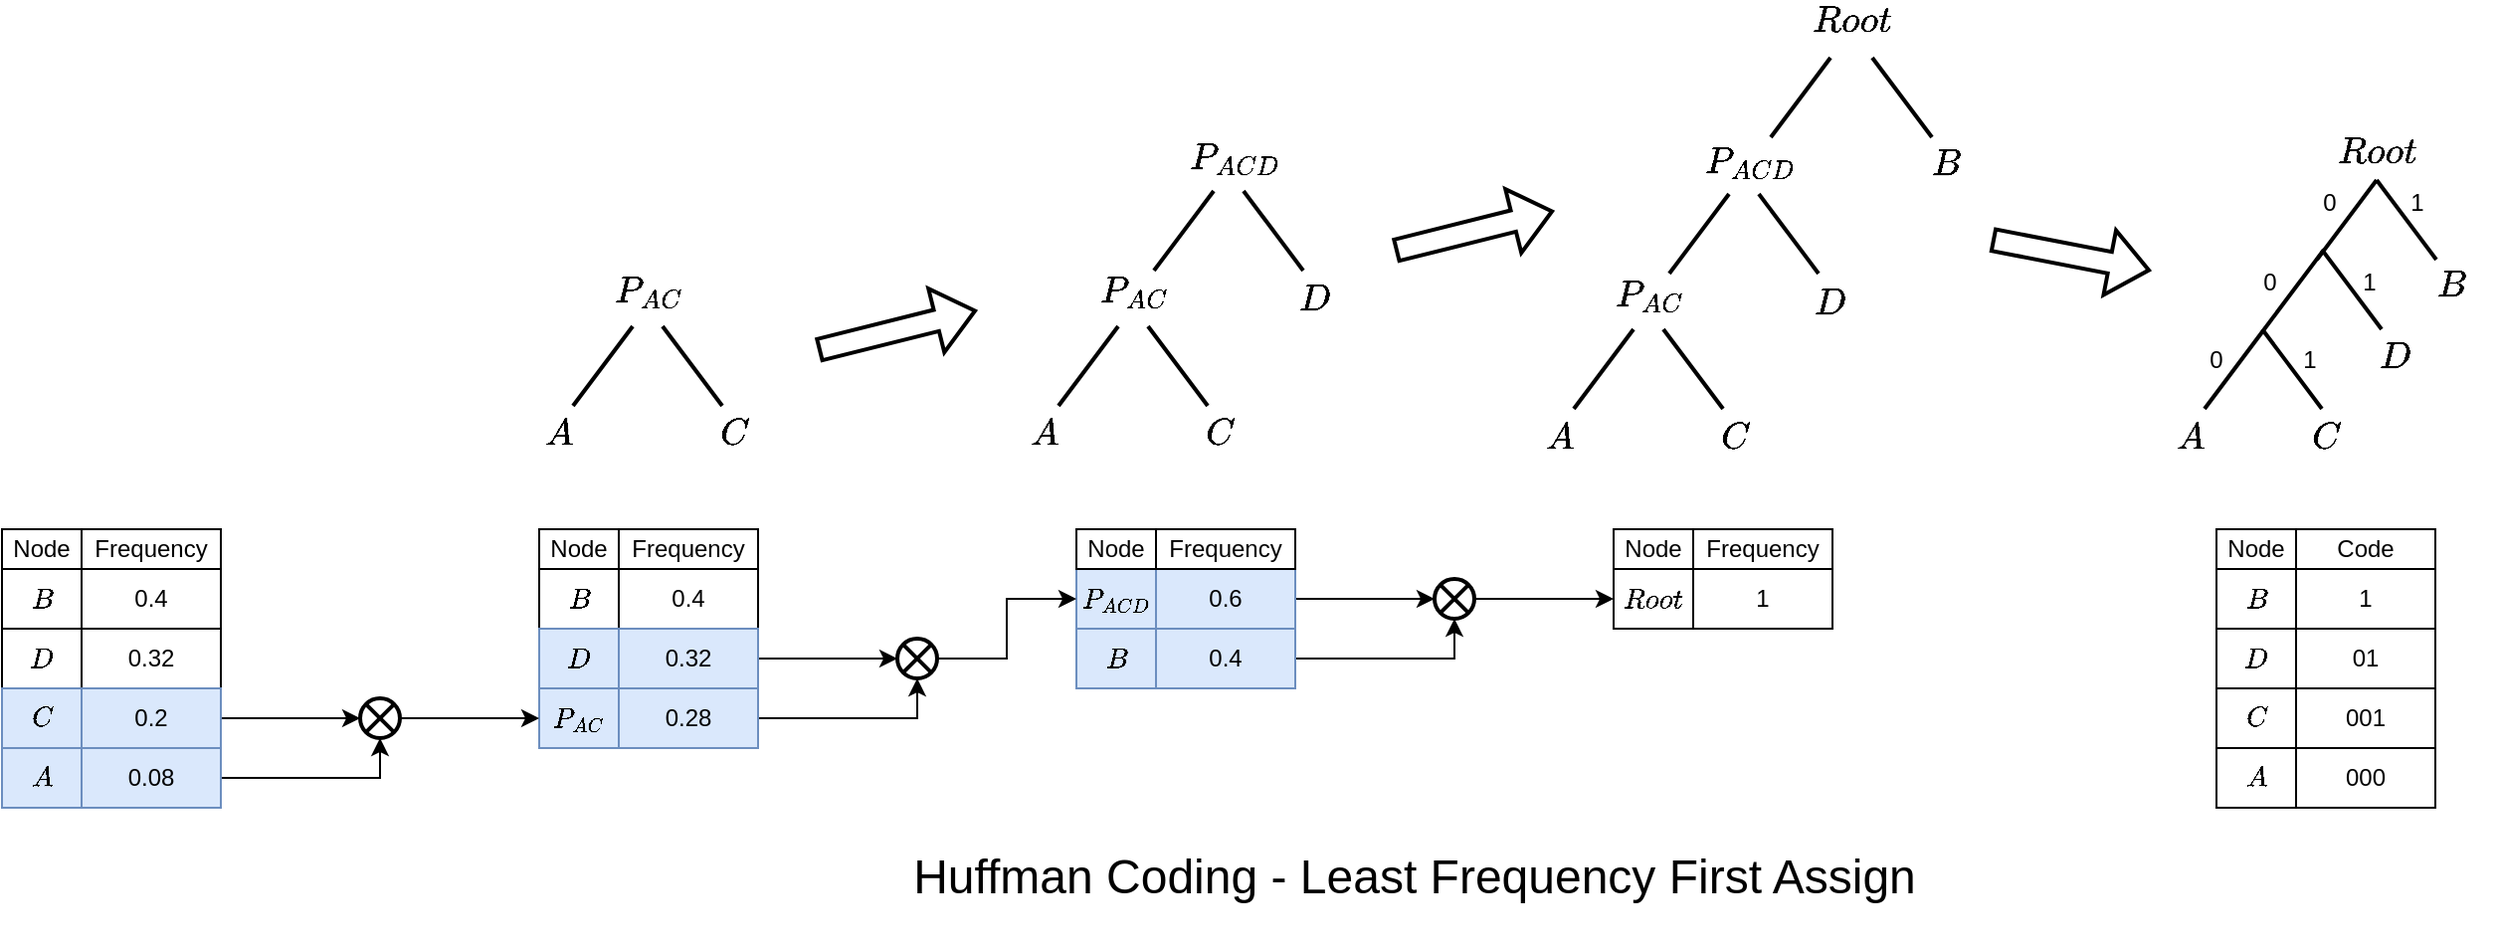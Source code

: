 <mxfile version="24.7.8">
  <diagram name="Page-1" id="tfp2UGdKKr5tNkB89Sjf">
    <mxGraphModel dx="2122" dy="768" grid="1" gridSize="10" guides="1" tooltips="1" connect="1" arrows="1" fold="1" page="1" pageScale="1" pageWidth="827" pageHeight="1169" math="1" shadow="0">
      <root>
        <mxCell id="0" />
        <mxCell id="1" parent="0" />
        <mxCell id="AGZa29YLZwoFYHeKe63N-1" value="" style="endArrow=none;html=1;rounded=0;strokeWidth=2;" parent="1" edge="1">
          <mxGeometry width="50" height="50" relative="1" as="geometry">
            <mxPoint x="187" y="298" as="sourcePoint" />
            <mxPoint x="217" y="258" as="targetPoint" />
          </mxGeometry>
        </mxCell>
        <mxCell id="AGZa29YLZwoFYHeKe63N-17" value="$$B$$" style="rounded=0;whiteSpace=wrap;html=1;" parent="1" vertex="1">
          <mxGeometry x="-100" y="380" width="40" height="30" as="geometry" />
        </mxCell>
        <mxCell id="AGZa29YLZwoFYHeKe63N-18" value="0.4" style="rounded=0;whiteSpace=wrap;html=1;" parent="1" vertex="1">
          <mxGeometry x="-60" y="380" width="70" height="30" as="geometry" />
        </mxCell>
        <mxCell id="AGZa29YLZwoFYHeKe63N-19" value="$$D$$" style="rounded=0;whiteSpace=wrap;html=1;" parent="1" vertex="1">
          <mxGeometry x="-100" y="410" width="40" height="30" as="geometry" />
        </mxCell>
        <mxCell id="AGZa29YLZwoFYHeKe63N-20" value="0.32" style="rounded=0;whiteSpace=wrap;html=1;" parent="1" vertex="1">
          <mxGeometry x="-60" y="410" width="70" height="30" as="geometry" />
        </mxCell>
        <mxCell id="AGZa29YLZwoFYHeKe63N-21" value="$$C$$" style="rounded=0;whiteSpace=wrap;html=1;fillColor=#dae8fc;strokeColor=#6c8ebf;" parent="1" vertex="1">
          <mxGeometry x="-100" y="440" width="40" height="30" as="geometry" />
        </mxCell>
        <mxCell id="AGZa29YLZwoFYHeKe63N-57" style="edgeStyle=orthogonalEdgeStyle;rounded=0;orthogonalLoop=1;jettySize=auto;html=1;exitX=1;exitY=0.5;exitDx=0;exitDy=0;entryX=0;entryY=0.5;entryDx=0;entryDy=0;" parent="1" source="AGZa29YLZwoFYHeKe63N-22" target="AGZa29YLZwoFYHeKe63N-55" edge="1">
          <mxGeometry relative="1" as="geometry" />
        </mxCell>
        <mxCell id="AGZa29YLZwoFYHeKe63N-22" value="0.2" style="rounded=0;whiteSpace=wrap;html=1;fillColor=#dae8fc;strokeColor=#6c8ebf;" parent="1" vertex="1">
          <mxGeometry x="-60" y="440" width="70" height="30" as="geometry" />
        </mxCell>
        <mxCell id="AGZa29YLZwoFYHeKe63N-23" value="$$A$$" style="rounded=0;whiteSpace=wrap;html=1;fillColor=#dae8fc;strokeColor=#6c8ebf;" parent="1" vertex="1">
          <mxGeometry x="-100" y="470" width="40" height="30" as="geometry" />
        </mxCell>
        <mxCell id="AGZa29YLZwoFYHeKe63N-56" style="edgeStyle=orthogonalEdgeStyle;rounded=0;orthogonalLoop=1;jettySize=auto;html=1;exitX=1;exitY=0.5;exitDx=0;exitDy=0;entryX=0.5;entryY=1;entryDx=0;entryDy=0;" parent="1" source="AGZa29YLZwoFYHeKe63N-24" target="AGZa29YLZwoFYHeKe63N-55" edge="1">
          <mxGeometry relative="1" as="geometry" />
        </mxCell>
        <mxCell id="AGZa29YLZwoFYHeKe63N-24" value="0.08" style="rounded=0;whiteSpace=wrap;html=1;fillColor=#dae8fc;strokeColor=#6c8ebf;" parent="1" vertex="1">
          <mxGeometry x="-60" y="470" width="70" height="30" as="geometry" />
        </mxCell>
        <mxCell id="AGZa29YLZwoFYHeKe63N-25" value="Node" style="rounded=0;whiteSpace=wrap;html=1;" parent="1" vertex="1">
          <mxGeometry x="-100" y="360" width="40" height="20" as="geometry" />
        </mxCell>
        <mxCell id="AGZa29YLZwoFYHeKe63N-26" value="Frequency" style="rounded=0;whiteSpace=wrap;html=1;" parent="1" vertex="1">
          <mxGeometry x="-60" y="360" width="70" height="20" as="geometry" />
        </mxCell>
        <mxCell id="AGZa29YLZwoFYHeKe63N-31" value="$$A$$" style="text;html=1;align=center;verticalAlign=middle;whiteSpace=wrap;rounded=0;fontSize=16;" parent="1" vertex="1">
          <mxGeometry x="170" y="302" width="20" height="20" as="geometry" />
        </mxCell>
        <mxCell id="AGZa29YLZwoFYHeKe63N-33" value="" style="endArrow=none;html=1;rounded=0;strokeWidth=2;" parent="1" edge="1">
          <mxGeometry width="50" height="50" relative="1" as="geometry">
            <mxPoint x="262" y="298" as="sourcePoint" />
            <mxPoint x="232" y="258" as="targetPoint" />
          </mxGeometry>
        </mxCell>
        <mxCell id="AGZa29YLZwoFYHeKe63N-34" value="$$C$$" style="text;html=1;align=center;verticalAlign=middle;whiteSpace=wrap;rounded=0;fontSize=16;" parent="1" vertex="1">
          <mxGeometry x="260" y="302" width="17" height="20" as="geometry" />
        </mxCell>
        <mxCell id="AGZa29YLZwoFYHeKe63N-35" value="$$P_{AC}$$" style="text;html=1;align=center;verticalAlign=middle;whiteSpace=wrap;rounded=0;fontSize=16;" parent="1" vertex="1">
          <mxGeometry x="215" y="230" width="20" height="20" as="geometry" />
        </mxCell>
        <mxCell id="AGZa29YLZwoFYHeKe63N-37" value="" style="endArrow=none;html=1;rounded=0;strokeWidth=2;" parent="1" edge="1">
          <mxGeometry width="50" height="50" relative="1" as="geometry">
            <mxPoint x="431" y="298" as="sourcePoint" />
            <mxPoint x="461" y="258" as="targetPoint" />
          </mxGeometry>
        </mxCell>
        <mxCell id="AGZa29YLZwoFYHeKe63N-38" value="$$A$$" style="text;html=1;align=center;verticalAlign=middle;whiteSpace=wrap;rounded=0;fontSize=16;" parent="1" vertex="1">
          <mxGeometry x="414" y="302" width="20" height="20" as="geometry" />
        </mxCell>
        <mxCell id="AGZa29YLZwoFYHeKe63N-39" value="" style="endArrow=none;html=1;rounded=0;strokeWidth=2;" parent="1" edge="1">
          <mxGeometry width="50" height="50" relative="1" as="geometry">
            <mxPoint x="506" y="298" as="sourcePoint" />
            <mxPoint x="476" y="258" as="targetPoint" />
          </mxGeometry>
        </mxCell>
        <mxCell id="AGZa29YLZwoFYHeKe63N-40" value="$$C$$" style="text;html=1;align=center;verticalAlign=middle;whiteSpace=wrap;rounded=0;fontSize=16;" parent="1" vertex="1">
          <mxGeometry x="504" y="302" width="17" height="20" as="geometry" />
        </mxCell>
        <mxCell id="AGZa29YLZwoFYHeKe63N-41" value="$$P_{AC}$$" style="text;html=1;align=center;verticalAlign=middle;whiteSpace=wrap;rounded=0;fontSize=16;" parent="1" vertex="1">
          <mxGeometry x="459" y="230" width="20" height="20" as="geometry" />
        </mxCell>
        <mxCell id="AGZa29YLZwoFYHeKe63N-42" value="$$B$$" style="rounded=0;whiteSpace=wrap;html=1;" parent="1" vertex="1">
          <mxGeometry x="170" y="380" width="40" height="30" as="geometry" />
        </mxCell>
        <mxCell id="AGZa29YLZwoFYHeKe63N-43" value="0.4" style="rounded=0;whiteSpace=wrap;html=1;" parent="1" vertex="1">
          <mxGeometry x="210" y="380" width="70" height="30" as="geometry" />
        </mxCell>
        <mxCell id="AGZa29YLZwoFYHeKe63N-44" value="$$D$$" style="rounded=0;whiteSpace=wrap;html=1;fillColor=#dae8fc;strokeColor=#6c8ebf;" parent="1" vertex="1">
          <mxGeometry x="170" y="410" width="40" height="30" as="geometry" />
        </mxCell>
        <mxCell id="AGZa29YLZwoFYHeKe63N-75" style="edgeStyle=orthogonalEdgeStyle;rounded=0;orthogonalLoop=1;jettySize=auto;html=1;exitX=1;exitY=0.5;exitDx=0;exitDy=0;entryX=0;entryY=0.5;entryDx=0;entryDy=0;" parent="1" source="AGZa29YLZwoFYHeKe63N-45" target="AGZa29YLZwoFYHeKe63N-72" edge="1">
          <mxGeometry relative="1" as="geometry" />
        </mxCell>
        <mxCell id="AGZa29YLZwoFYHeKe63N-45" value="0.32" style="rounded=0;whiteSpace=wrap;html=1;fillColor=#dae8fc;strokeColor=#6c8ebf;" parent="1" vertex="1">
          <mxGeometry x="210" y="410" width="70" height="30" as="geometry" />
        </mxCell>
        <mxCell id="AGZa29YLZwoFYHeKe63N-50" value="Node" style="rounded=0;whiteSpace=wrap;html=1;" parent="1" vertex="1">
          <mxGeometry x="170" y="360" width="40" height="20" as="geometry" />
        </mxCell>
        <mxCell id="AGZa29YLZwoFYHeKe63N-51" value="Frequency" style="rounded=0;whiteSpace=wrap;html=1;" parent="1" vertex="1">
          <mxGeometry x="210" y="360" width="70" height="20" as="geometry" />
        </mxCell>
        <mxCell id="AGZa29YLZwoFYHeKe63N-52" value="$$P_{AC}$$" style="rounded=0;whiteSpace=wrap;html=1;fillColor=#dae8fc;strokeColor=#6c8ebf;" parent="1" vertex="1">
          <mxGeometry x="170" y="440" width="40" height="30" as="geometry" />
        </mxCell>
        <mxCell id="AGZa29YLZwoFYHeKe63N-76" style="edgeStyle=orthogonalEdgeStyle;rounded=0;orthogonalLoop=1;jettySize=auto;html=1;exitX=1;exitY=0.5;exitDx=0;exitDy=0;entryX=0.5;entryY=1;entryDx=0;entryDy=0;" parent="1" source="AGZa29YLZwoFYHeKe63N-54" target="AGZa29YLZwoFYHeKe63N-72" edge="1">
          <mxGeometry relative="1" as="geometry" />
        </mxCell>
        <mxCell id="AGZa29YLZwoFYHeKe63N-54" value="0.28" style="rounded=0;whiteSpace=wrap;html=1;fillColor=#dae8fc;strokeColor=#6c8ebf;" parent="1" vertex="1">
          <mxGeometry x="210" y="440" width="70" height="30" as="geometry" />
        </mxCell>
        <mxCell id="AGZa29YLZwoFYHeKe63N-58" style="edgeStyle=orthogonalEdgeStyle;rounded=0;orthogonalLoop=1;jettySize=auto;html=1;exitX=1;exitY=0.5;exitDx=0;exitDy=0;entryX=0;entryY=0.5;entryDx=0;entryDy=0;" parent="1" source="AGZa29YLZwoFYHeKe63N-55" target="AGZa29YLZwoFYHeKe63N-52" edge="1">
          <mxGeometry relative="1" as="geometry" />
        </mxCell>
        <mxCell id="AGZa29YLZwoFYHeKe63N-55" value="" style="shape=sumEllipse;perimeter=ellipsePerimeter;whiteSpace=wrap;html=1;backgroundOutline=1;strokeWidth=2;" parent="1" vertex="1">
          <mxGeometry x="80" y="445" width="20" height="20" as="geometry" />
        </mxCell>
        <mxCell id="AGZa29YLZwoFYHeKe63N-59" value="$$P_{ACD}$$" style="text;html=1;align=center;verticalAlign=middle;whiteSpace=wrap;rounded=0;fontSize=16;" parent="1" vertex="1">
          <mxGeometry x="510" y="163" width="20" height="20" as="geometry" />
        </mxCell>
        <mxCell id="AGZa29YLZwoFYHeKe63N-60" value="" style="endArrow=none;html=1;rounded=0;strokeWidth=2;" parent="1" edge="1">
          <mxGeometry width="50" height="50" relative="1" as="geometry">
            <mxPoint x="479" y="230" as="sourcePoint" />
            <mxPoint x="509" y="190" as="targetPoint" />
          </mxGeometry>
        </mxCell>
        <mxCell id="AGZa29YLZwoFYHeKe63N-61" value="" style="endArrow=none;html=1;rounded=0;strokeWidth=2;" parent="1" edge="1">
          <mxGeometry width="50" height="50" relative="1" as="geometry">
            <mxPoint x="554" y="230" as="sourcePoint" />
            <mxPoint x="524" y="190" as="targetPoint" />
          </mxGeometry>
        </mxCell>
        <mxCell id="AGZa29YLZwoFYHeKe63N-62" value="$$D$$" style="text;html=1;align=center;verticalAlign=middle;whiteSpace=wrap;rounded=0;fontSize=16;" parent="1" vertex="1">
          <mxGeometry x="551" y="234" width="17" height="20" as="geometry" />
        </mxCell>
        <mxCell id="AGZa29YLZwoFYHeKe63N-64" value="$$B$$" style="rounded=0;whiteSpace=wrap;html=1;strokeColor=#6c8ebf;fillColor=#dae8fc;" parent="1" vertex="1">
          <mxGeometry x="440" y="410" width="40" height="30" as="geometry" />
        </mxCell>
        <mxCell id="AGZa29YLZwoFYHeKe63N-108" style="edgeStyle=orthogonalEdgeStyle;rounded=0;orthogonalLoop=1;jettySize=auto;html=1;exitX=1;exitY=0.5;exitDx=0;exitDy=0;entryX=0.5;entryY=1;entryDx=0;entryDy=0;" parent="1" source="AGZa29YLZwoFYHeKe63N-65" target="AGZa29YLZwoFYHeKe63N-106" edge="1">
          <mxGeometry relative="1" as="geometry" />
        </mxCell>
        <mxCell id="AGZa29YLZwoFYHeKe63N-65" value="0.4" style="rounded=0;whiteSpace=wrap;html=1;strokeColor=#6c8ebf;fillColor=#dae8fc;" parent="1" vertex="1">
          <mxGeometry x="480" y="410" width="70" height="30" as="geometry" />
        </mxCell>
        <mxCell id="AGZa29YLZwoFYHeKe63N-66" value="$$P_{ACD}$$" style="rounded=0;whiteSpace=wrap;html=1;strokeColor=#6c8ebf;fillColor=#dae8fc;" parent="1" vertex="1">
          <mxGeometry x="440" y="380" width="40" height="30" as="geometry" />
        </mxCell>
        <mxCell id="AGZa29YLZwoFYHeKe63N-107" style="edgeStyle=orthogonalEdgeStyle;rounded=0;orthogonalLoop=1;jettySize=auto;html=1;exitX=1;exitY=0.5;exitDx=0;exitDy=0;entryX=0;entryY=0.5;entryDx=0;entryDy=0;" parent="1" source="AGZa29YLZwoFYHeKe63N-67" target="AGZa29YLZwoFYHeKe63N-106" edge="1">
          <mxGeometry relative="1" as="geometry" />
        </mxCell>
        <mxCell id="AGZa29YLZwoFYHeKe63N-67" value="0.6" style="rounded=0;whiteSpace=wrap;html=1;strokeColor=#6c8ebf;fillColor=#dae8fc;" parent="1" vertex="1">
          <mxGeometry x="480" y="380" width="70" height="30" as="geometry" />
        </mxCell>
        <mxCell id="AGZa29YLZwoFYHeKe63N-68" value="Node" style="rounded=0;whiteSpace=wrap;html=1;" parent="1" vertex="1">
          <mxGeometry x="440" y="360" width="40" height="20" as="geometry" />
        </mxCell>
        <mxCell id="AGZa29YLZwoFYHeKe63N-69" value="Frequency" style="rounded=0;whiteSpace=wrap;html=1;" parent="1" vertex="1">
          <mxGeometry x="480" y="360" width="70" height="20" as="geometry" />
        </mxCell>
        <mxCell id="AGZa29YLZwoFYHeKe63N-87" style="edgeStyle=orthogonalEdgeStyle;rounded=0;orthogonalLoop=1;jettySize=auto;html=1;exitX=1;exitY=0.5;exitDx=0;exitDy=0;entryX=0;entryY=0.5;entryDx=0;entryDy=0;" parent="1" source="AGZa29YLZwoFYHeKe63N-72" target="AGZa29YLZwoFYHeKe63N-66" edge="1">
          <mxGeometry relative="1" as="geometry" />
        </mxCell>
        <mxCell id="AGZa29YLZwoFYHeKe63N-72" value="" style="shape=sumEllipse;perimeter=ellipsePerimeter;whiteSpace=wrap;html=1;backgroundOutline=1;strokeWidth=2;" parent="1" vertex="1">
          <mxGeometry x="350" y="415" width="20" height="20" as="geometry" />
        </mxCell>
        <mxCell id="AGZa29YLZwoFYHeKe63N-77" value="" style="endArrow=none;html=1;rounded=0;strokeWidth=2;" parent="1" edge="1">
          <mxGeometry width="50" height="50" relative="1" as="geometry">
            <mxPoint x="1007" y="299.5" as="sourcePoint" />
            <mxPoint x="1037" y="259.5" as="targetPoint" />
          </mxGeometry>
        </mxCell>
        <mxCell id="AGZa29YLZwoFYHeKe63N-78" value="$$A$$" style="text;html=1;align=center;verticalAlign=middle;whiteSpace=wrap;rounded=0;fontSize=16;" parent="1" vertex="1">
          <mxGeometry x="990" y="303.5" width="20" height="20" as="geometry" />
        </mxCell>
        <mxCell id="AGZa29YLZwoFYHeKe63N-79" value="" style="endArrow=none;html=1;rounded=0;strokeWidth=2;" parent="1" edge="1">
          <mxGeometry width="50" height="50" relative="1" as="geometry">
            <mxPoint x="1066" y="299.5" as="sourcePoint" />
            <mxPoint x="1036" y="259.5" as="targetPoint" />
          </mxGeometry>
        </mxCell>
        <mxCell id="AGZa29YLZwoFYHeKe63N-80" value="$$C$$" style="text;html=1;align=center;verticalAlign=middle;whiteSpace=wrap;rounded=0;fontSize=16;" parent="1" vertex="1">
          <mxGeometry x="1060" y="303.5" width="17" height="20" as="geometry" />
        </mxCell>
        <mxCell id="AGZa29YLZwoFYHeKe63N-83" value="" style="endArrow=none;html=1;rounded=0;strokeWidth=2;" parent="1" edge="1">
          <mxGeometry width="50" height="50" relative="1" as="geometry">
            <mxPoint x="1037" y="259.5" as="sourcePoint" />
            <mxPoint x="1067" y="219.5" as="targetPoint" />
          </mxGeometry>
        </mxCell>
        <mxCell id="AGZa29YLZwoFYHeKe63N-84" value="" style="endArrow=none;html=1;rounded=0;strokeWidth=2;" parent="1" edge="1">
          <mxGeometry width="50" height="50" relative="1" as="geometry">
            <mxPoint x="1096" y="259.5" as="sourcePoint" />
            <mxPoint x="1066" y="219.5" as="targetPoint" />
          </mxGeometry>
        </mxCell>
        <mxCell id="AGZa29YLZwoFYHeKe63N-85" value="$$D$$" style="text;html=1;align=center;verticalAlign=middle;whiteSpace=wrap;rounded=0;fontSize=16;" parent="1" vertex="1">
          <mxGeometry x="1093.5" y="262.5" width="17" height="20" as="geometry" />
        </mxCell>
        <mxCell id="AGZa29YLZwoFYHeKe63N-96" value="$$Root$$" style="rounded=0;whiteSpace=wrap;html=1;" parent="1" vertex="1">
          <mxGeometry x="710" y="380" width="40" height="30" as="geometry" />
        </mxCell>
        <mxCell id="AGZa29YLZwoFYHeKe63N-97" value="1" style="rounded=0;whiteSpace=wrap;html=1;" parent="1" vertex="1">
          <mxGeometry x="750" y="380" width="70" height="30" as="geometry" />
        </mxCell>
        <mxCell id="AGZa29YLZwoFYHeKe63N-98" value="Node" style="rounded=0;whiteSpace=wrap;html=1;" parent="1" vertex="1">
          <mxGeometry x="710" y="360" width="40" height="20" as="geometry" />
        </mxCell>
        <mxCell id="AGZa29YLZwoFYHeKe63N-99" value="Frequency" style="rounded=0;whiteSpace=wrap;html=1;" parent="1" vertex="1">
          <mxGeometry x="750" y="360" width="70" height="20" as="geometry" />
        </mxCell>
        <mxCell id="AGZa29YLZwoFYHeKe63N-109" style="edgeStyle=orthogonalEdgeStyle;rounded=0;orthogonalLoop=1;jettySize=auto;html=1;exitX=1;exitY=0.5;exitDx=0;exitDy=0;entryX=0;entryY=0.5;entryDx=0;entryDy=0;" parent="1" source="AGZa29YLZwoFYHeKe63N-106" target="AGZa29YLZwoFYHeKe63N-96" edge="1">
          <mxGeometry relative="1" as="geometry" />
        </mxCell>
        <mxCell id="AGZa29YLZwoFYHeKe63N-106" value="" style="shape=sumEllipse;perimeter=ellipsePerimeter;whiteSpace=wrap;html=1;backgroundOutline=1;strokeWidth=2;" parent="1" vertex="1">
          <mxGeometry x="620" y="385" width="20" height="20" as="geometry" />
        </mxCell>
        <mxCell id="AGZa29YLZwoFYHeKe63N-110" value="" style="endArrow=none;html=1;rounded=0;strokeWidth=2;" parent="1" edge="1">
          <mxGeometry width="50" height="50" relative="1" as="geometry">
            <mxPoint x="1063.5" y="224.5" as="sourcePoint" />
            <mxPoint x="1093.5" y="184.5" as="targetPoint" />
          </mxGeometry>
        </mxCell>
        <mxCell id="AGZa29YLZwoFYHeKe63N-111" value="" style="endArrow=none;html=1;rounded=0;strokeWidth=2;" parent="1" edge="1">
          <mxGeometry width="50" height="50" relative="1" as="geometry">
            <mxPoint x="1123.5" y="224.5" as="sourcePoint" />
            <mxPoint x="1093.5" y="184.5" as="targetPoint" />
          </mxGeometry>
        </mxCell>
        <mxCell id="AGZa29YLZwoFYHeKe63N-112" value="$$Root$$" style="text;html=1;align=center;verticalAlign=middle;whiteSpace=wrap;rounded=0;fontSize=16;" parent="1" vertex="1">
          <mxGeometry x="1084" y="159.5" width="20" height="20" as="geometry" />
        </mxCell>
        <mxCell id="AGZa29YLZwoFYHeKe63N-113" value="$$B$$" style="text;html=1;align=center;verticalAlign=middle;whiteSpace=wrap;rounded=0;fontSize=16;" parent="1" vertex="1">
          <mxGeometry x="1123" y="226.5" width="17" height="20" as="geometry" />
        </mxCell>
        <mxCell id="AGZa29YLZwoFYHeKe63N-114" value="" style="shape=flexArrow;endArrow=classic;html=1;rounded=0;strokeWidth=2;" parent="1" edge="1">
          <mxGeometry width="50" height="50" relative="1" as="geometry">
            <mxPoint x="310" y="270" as="sourcePoint" />
            <mxPoint x="390" y="250" as="targetPoint" />
          </mxGeometry>
        </mxCell>
        <mxCell id="AGZa29YLZwoFYHeKe63N-116" value="" style="shape=flexArrow;endArrow=classic;html=1;rounded=0;strokeWidth=2;" parent="1" edge="1">
          <mxGeometry width="50" height="50" relative="1" as="geometry">
            <mxPoint x="600" y="220" as="sourcePoint" />
            <mxPoint x="680" y="200" as="targetPoint" />
          </mxGeometry>
        </mxCell>
        <mxCell id="AGZa29YLZwoFYHeKe63N-117" value="&lt;font style=&quot;font-size: 24px;&quot;&gt;Huffman Coding - Least Frequency First Assign&lt;/font&gt;" style="text;html=1;align=center;verticalAlign=middle;whiteSpace=wrap;rounded=0;" parent="1" vertex="1">
          <mxGeometry x="320" y="500" width="580" height="70" as="geometry" />
        </mxCell>
        <mxCell id="m2BZuW3RzS-7wvQAcyOY-1" value="0" style="text;html=1;align=center;verticalAlign=middle;whiteSpace=wrap;rounded=0;fontSize=12;strokeWidth=2;" vertex="1" parent="1">
          <mxGeometry x="1003" y="263.5" width="20" height="22" as="geometry" />
        </mxCell>
        <mxCell id="m2BZuW3RzS-7wvQAcyOY-2" value="0" style="text;html=1;align=center;verticalAlign=middle;whiteSpace=wrap;rounded=0;fontSize=12;strokeWidth=2;" vertex="1" parent="1">
          <mxGeometry x="1030" y="224.5" width="20" height="22" as="geometry" />
        </mxCell>
        <mxCell id="m2BZuW3RzS-7wvQAcyOY-3" value="0" style="text;html=1;align=center;verticalAlign=middle;whiteSpace=wrap;rounded=0;fontSize=12;strokeWidth=2;" vertex="1" parent="1">
          <mxGeometry x="1060" y="184.5" width="20" height="22" as="geometry" />
        </mxCell>
        <mxCell id="m2BZuW3RzS-7wvQAcyOY-4" value="1" style="text;html=1;align=center;verticalAlign=middle;whiteSpace=wrap;rounded=0;fontSize=12;strokeWidth=2;" vertex="1" parent="1">
          <mxGeometry x="1104" y="184.5" width="20" height="22" as="geometry" />
        </mxCell>
        <mxCell id="m2BZuW3RzS-7wvQAcyOY-5" value="1" style="text;html=1;align=center;verticalAlign=middle;whiteSpace=wrap;rounded=0;fontSize=12;strokeWidth=2;" vertex="1" parent="1">
          <mxGeometry x="1080" y="224.5" width="20" height="22" as="geometry" />
        </mxCell>
        <mxCell id="m2BZuW3RzS-7wvQAcyOY-6" value="1" style="text;html=1;align=center;verticalAlign=middle;whiteSpace=wrap;rounded=0;fontSize=12;strokeWidth=2;" vertex="1" parent="1">
          <mxGeometry x="1050" y="263.5" width="20" height="22" as="geometry" />
        </mxCell>
        <mxCell id="m2BZuW3RzS-7wvQAcyOY-24" value="" style="endArrow=none;html=1;rounded=0;strokeWidth=2;" edge="1" parent="1">
          <mxGeometry width="50" height="50" relative="1" as="geometry">
            <mxPoint x="690" y="299.5" as="sourcePoint" />
            <mxPoint x="720" y="259.5" as="targetPoint" />
          </mxGeometry>
        </mxCell>
        <mxCell id="m2BZuW3RzS-7wvQAcyOY-25" value="$$A$$" style="text;html=1;align=center;verticalAlign=middle;whiteSpace=wrap;rounded=0;fontSize=16;" vertex="1" parent="1">
          <mxGeometry x="673" y="303.5" width="20" height="20" as="geometry" />
        </mxCell>
        <mxCell id="m2BZuW3RzS-7wvQAcyOY-26" value="" style="endArrow=none;html=1;rounded=0;strokeWidth=2;" edge="1" parent="1">
          <mxGeometry width="50" height="50" relative="1" as="geometry">
            <mxPoint x="765" y="299.5" as="sourcePoint" />
            <mxPoint x="735" y="259.5" as="targetPoint" />
          </mxGeometry>
        </mxCell>
        <mxCell id="m2BZuW3RzS-7wvQAcyOY-27" value="$$C$$" style="text;html=1;align=center;verticalAlign=middle;whiteSpace=wrap;rounded=0;fontSize=16;" vertex="1" parent="1">
          <mxGeometry x="763" y="303.5" width="17" height="20" as="geometry" />
        </mxCell>
        <mxCell id="m2BZuW3RzS-7wvQAcyOY-28" value="$$P_{AC}$$" style="text;html=1;align=center;verticalAlign=middle;whiteSpace=wrap;rounded=0;fontSize=16;" vertex="1" parent="1">
          <mxGeometry x="718" y="231.5" width="20" height="20" as="geometry" />
        </mxCell>
        <mxCell id="m2BZuW3RzS-7wvQAcyOY-29" value="$$P_{ACD}$$" style="text;html=1;align=center;verticalAlign=middle;whiteSpace=wrap;rounded=0;fontSize=16;" vertex="1" parent="1">
          <mxGeometry x="769" y="164.5" width="20" height="20" as="geometry" />
        </mxCell>
        <mxCell id="m2BZuW3RzS-7wvQAcyOY-30" value="" style="endArrow=none;html=1;rounded=0;strokeWidth=2;" edge="1" parent="1">
          <mxGeometry width="50" height="50" relative="1" as="geometry">
            <mxPoint x="738" y="231.5" as="sourcePoint" />
            <mxPoint x="768" y="191.5" as="targetPoint" />
          </mxGeometry>
        </mxCell>
        <mxCell id="m2BZuW3RzS-7wvQAcyOY-31" value="" style="endArrow=none;html=1;rounded=0;strokeWidth=2;" edge="1" parent="1">
          <mxGeometry width="50" height="50" relative="1" as="geometry">
            <mxPoint x="813" y="231.5" as="sourcePoint" />
            <mxPoint x="783" y="191.5" as="targetPoint" />
          </mxGeometry>
        </mxCell>
        <mxCell id="m2BZuW3RzS-7wvQAcyOY-32" value="$$D$$" style="text;html=1;align=center;verticalAlign=middle;whiteSpace=wrap;rounded=0;fontSize=16;" vertex="1" parent="1">
          <mxGeometry x="810" y="235.5" width="17" height="20" as="geometry" />
        </mxCell>
        <mxCell id="m2BZuW3RzS-7wvQAcyOY-33" value="" style="endArrow=none;html=1;rounded=0;strokeWidth=2;" edge="1" parent="1">
          <mxGeometry width="50" height="50" relative="1" as="geometry">
            <mxPoint x="789" y="163" as="sourcePoint" />
            <mxPoint x="819" y="123" as="targetPoint" />
          </mxGeometry>
        </mxCell>
        <mxCell id="m2BZuW3RzS-7wvQAcyOY-34" value="" style="endArrow=none;html=1;rounded=0;strokeWidth=2;" edge="1" parent="1">
          <mxGeometry width="50" height="50" relative="1" as="geometry">
            <mxPoint x="870" y="163" as="sourcePoint" />
            <mxPoint x="840" y="123" as="targetPoint" />
          </mxGeometry>
        </mxCell>
        <mxCell id="m2BZuW3RzS-7wvQAcyOY-35" value="$$B$$" style="text;html=1;align=center;verticalAlign=middle;whiteSpace=wrap;rounded=0;fontSize=16;" vertex="1" parent="1">
          <mxGeometry x="869" y="165.5" width="17" height="20" as="geometry" />
        </mxCell>
        <mxCell id="m2BZuW3RzS-7wvQAcyOY-38" value="$$Root$$" style="text;html=1;align=center;verticalAlign=middle;whiteSpace=wrap;rounded=0;fontSize=16;" vertex="1" parent="1">
          <mxGeometry x="820" y="94" width="20" height="20" as="geometry" />
        </mxCell>
        <mxCell id="m2BZuW3RzS-7wvQAcyOY-39" value="" style="shape=flexArrow;endArrow=classic;html=1;rounded=0;strokeWidth=2;" edge="1" parent="1">
          <mxGeometry width="50" height="50" relative="1" as="geometry">
            <mxPoint x="900" y="214.5" as="sourcePoint" />
            <mxPoint x="980" y="230" as="targetPoint" />
          </mxGeometry>
        </mxCell>
        <mxCell id="m2BZuW3RzS-7wvQAcyOY-44" value="$$B$$" style="rounded=0;whiteSpace=wrap;html=1;" vertex="1" parent="1">
          <mxGeometry x="1013" y="380" width="40" height="30" as="geometry" />
        </mxCell>
        <mxCell id="m2BZuW3RzS-7wvQAcyOY-45" value="1" style="rounded=0;whiteSpace=wrap;html=1;" vertex="1" parent="1">
          <mxGeometry x="1053" y="380" width="70" height="30" as="geometry" />
        </mxCell>
        <mxCell id="m2BZuW3RzS-7wvQAcyOY-46" value="$$D$$" style="rounded=0;whiteSpace=wrap;html=1;" vertex="1" parent="1">
          <mxGeometry x="1013" y="410" width="40" height="30" as="geometry" />
        </mxCell>
        <mxCell id="m2BZuW3RzS-7wvQAcyOY-47" value="01" style="rounded=0;whiteSpace=wrap;html=1;" vertex="1" parent="1">
          <mxGeometry x="1053" y="410" width="70" height="30" as="geometry" />
        </mxCell>
        <mxCell id="m2BZuW3RzS-7wvQAcyOY-48" value="$$C$$" style="rounded=0;whiteSpace=wrap;html=1;" vertex="1" parent="1">
          <mxGeometry x="1013" y="440" width="40" height="30" as="geometry" />
        </mxCell>
        <mxCell id="m2BZuW3RzS-7wvQAcyOY-49" value="001" style="rounded=0;whiteSpace=wrap;html=1;" vertex="1" parent="1">
          <mxGeometry x="1053" y="440" width="70" height="30" as="geometry" />
        </mxCell>
        <mxCell id="m2BZuW3RzS-7wvQAcyOY-50" value="$$A$$" style="rounded=0;whiteSpace=wrap;html=1;" vertex="1" parent="1">
          <mxGeometry x="1013" y="470" width="40" height="30" as="geometry" />
        </mxCell>
        <mxCell id="m2BZuW3RzS-7wvQAcyOY-51" value="000" style="rounded=0;whiteSpace=wrap;html=1;" vertex="1" parent="1">
          <mxGeometry x="1053" y="470" width="70" height="30" as="geometry" />
        </mxCell>
        <mxCell id="m2BZuW3RzS-7wvQAcyOY-52" value="Node" style="rounded=0;whiteSpace=wrap;html=1;" vertex="1" parent="1">
          <mxGeometry x="1013" y="360" width="40" height="20" as="geometry" />
        </mxCell>
        <mxCell id="m2BZuW3RzS-7wvQAcyOY-53" value="Code" style="rounded=0;whiteSpace=wrap;html=1;" vertex="1" parent="1">
          <mxGeometry x="1053" y="360" width="70" height="20" as="geometry" />
        </mxCell>
      </root>
    </mxGraphModel>
  </diagram>
</mxfile>
